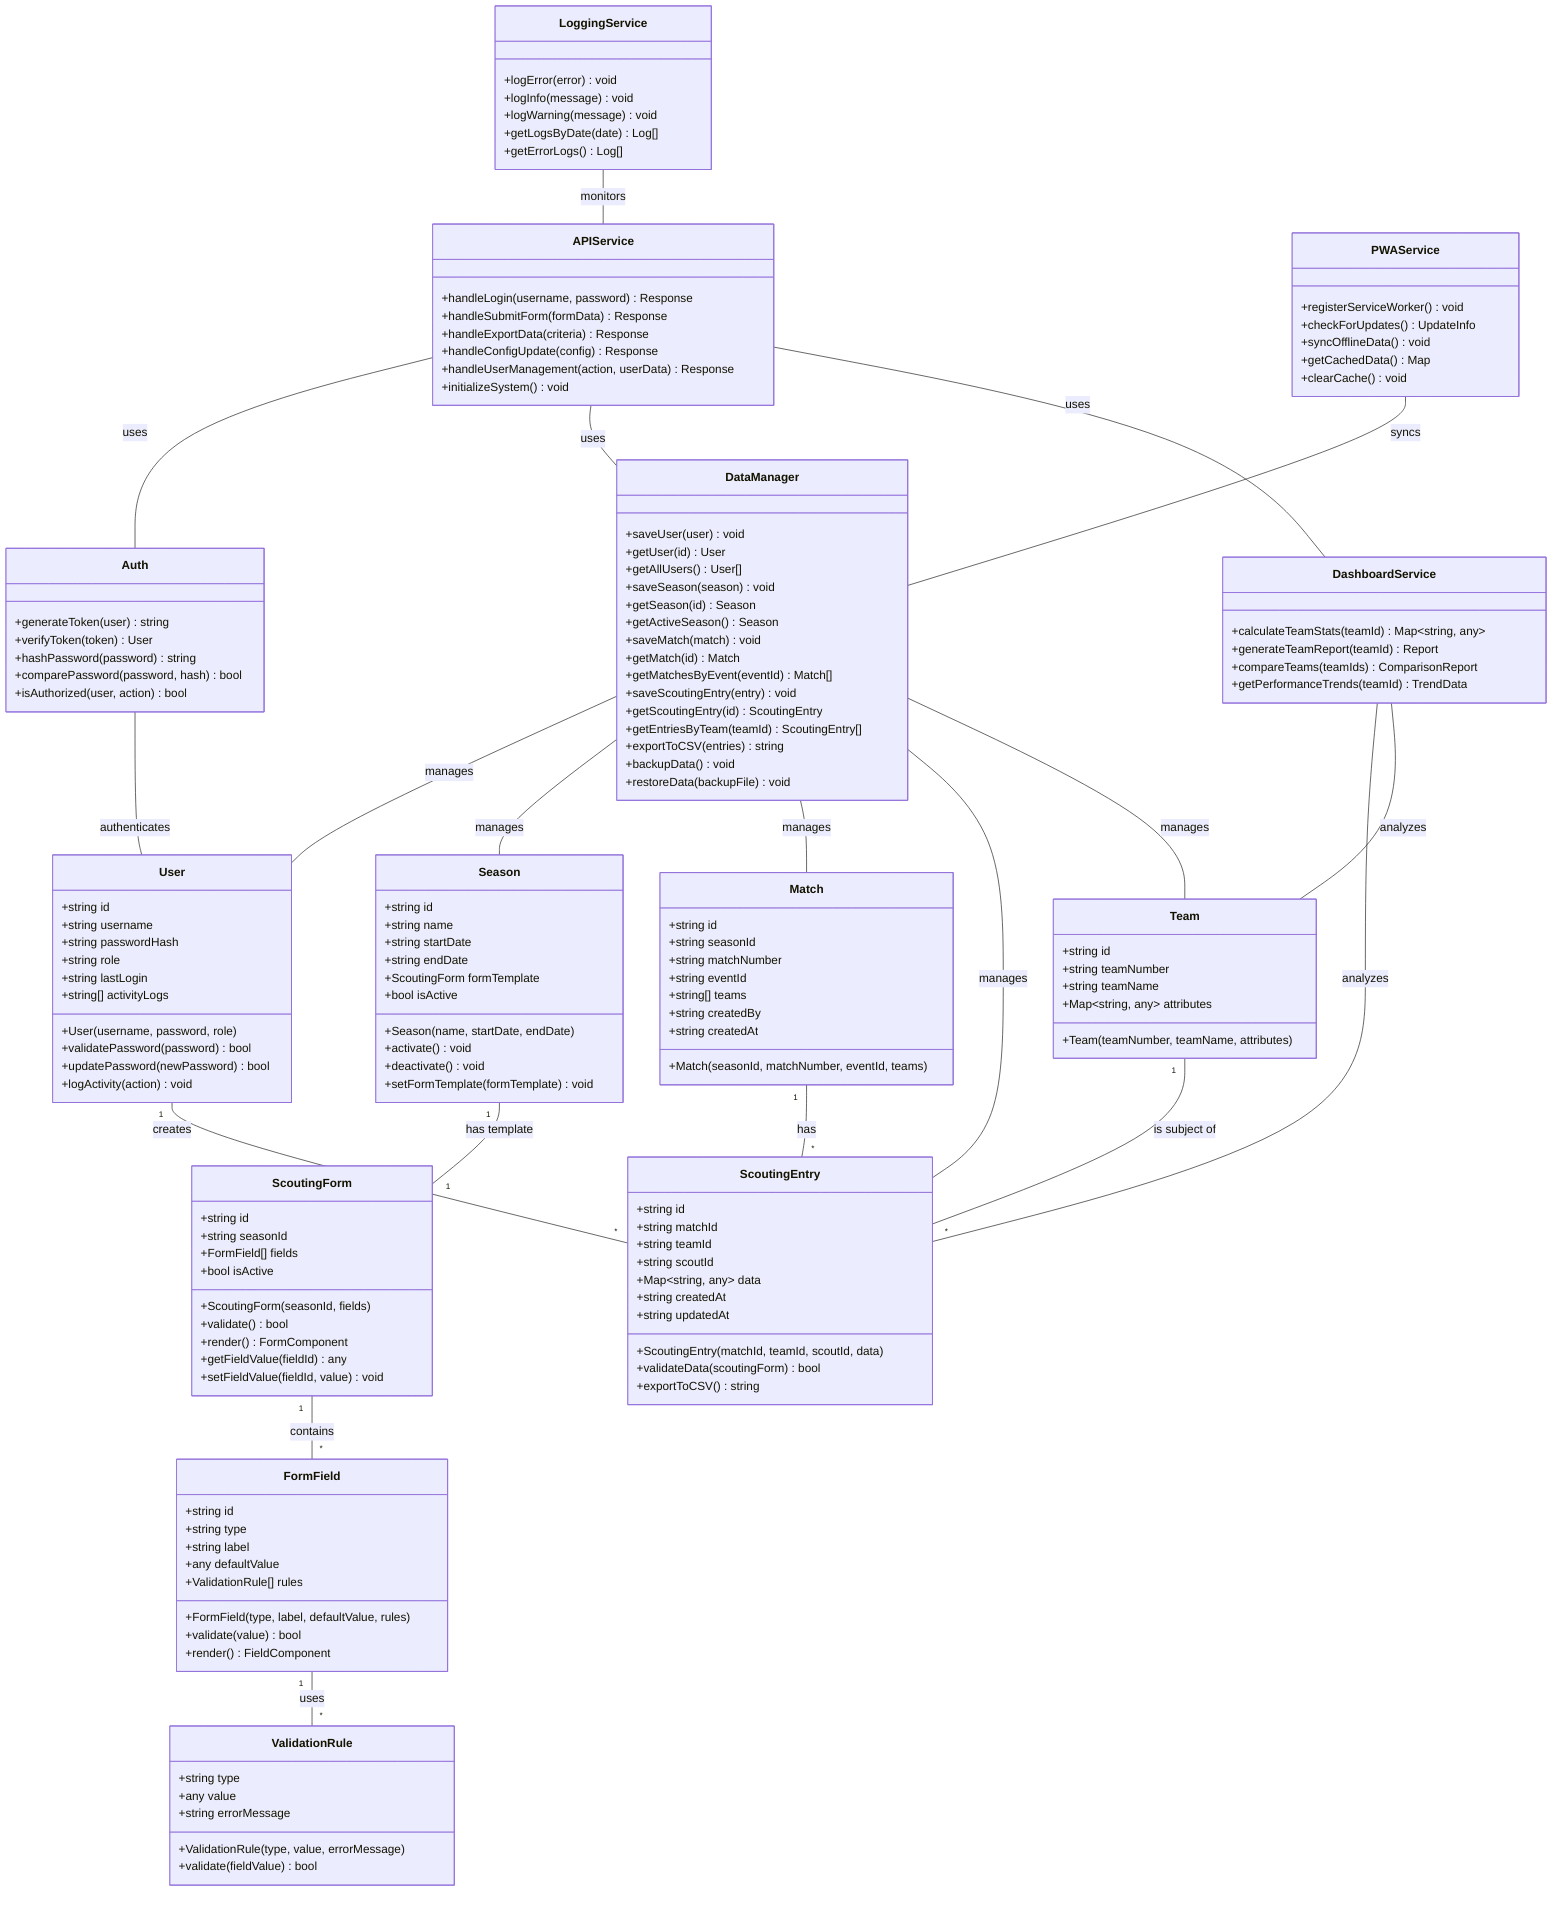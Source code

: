 classDiagram
    class User {
        +string id
        +string username
        +string passwordHash
        +string role
        +string lastLogin
        +string[] activityLogs
        +User(username, password, role)
        +validatePassword(password) bool
        +updatePassword(newPassword) bool
        +logActivity(action) void
    }
    
    class Auth {
        +generateToken(user) string
        +verifyToken(token) User
        +hashPassword(password) string
        +comparePassword(password, hash) bool
        +isAuthorized(user, action) bool
    }
    
    class ScoutingForm {
        +string id
        +string seasonId
        +FormField[] fields
        +bool isActive
        +ScoutingForm(seasonId, fields)
        +validate() bool
        +render() FormComponent
        +getFieldValue(fieldId) any
        +setFieldValue(fieldId, value) void
    }
    
    class FormField {
        +string id
        +string type
        +string label
        +any defaultValue
        +ValidationRule[] rules
        +FormField(type, label, defaultValue, rules)
        +validate(value) bool
        +render() FieldComponent
    }
    
    class ValidationRule {
        +string type
        +any value
        +string errorMessage
        +ValidationRule(type, value, errorMessage)
        +validate(fieldValue) bool
    }
    
    class Season {
        +string id
        +string name
        +string startDate
        +string endDate
        +ScoutingForm formTemplate
        +bool isActive
        +Season(name, startDate, endDate)
        +activate() void
        +deactivate() void
        +setFormTemplate(formTemplate) void
    }
    
    class Match {
        +string id
        +string seasonId
        +string matchNumber
        +string eventId
        +string[] teams
        +string createdBy
        +string createdAt
        +Match(seasonId, matchNumber, eventId, teams)
    }
    
    class ScoutingEntry {
        +string id
        +string matchId
        +string teamId
        +string scoutId
        +Map~string, any~ data
        +string createdAt
        +string updatedAt
        +ScoutingEntry(matchId, teamId, scoutId, data)
        +validateData(scoutingForm) bool
        +exportToCSV() string
    }
    
    class Team {
        +string id
        +string teamNumber
        +string teamName
        +Map~string, any~ attributes
        +Team(teamNumber, teamName, attributes)
    }
    
    class DataManager {
        +saveUser(user) void
        +getUser(id) User
        +getAllUsers() User[]
        +saveSeason(season) void
        +getSeason(id) Season
        +getActiveSeason() Season
        +saveMatch(match) void
        +getMatch(id) Match
        +getMatchesByEvent(eventId) Match[]
        +saveScoutingEntry(entry) void
        +getScoutingEntry(id) ScoutingEntry
        +getEntriesByTeam(teamId) ScoutingEntry[]
        +exportToCSV(entries) string
        +backupData() void
        +restoreData(backupFile) void
    }
    
    class DashboardService {
        +calculateTeamStats(teamId) Map~string, any~
        +generateTeamReport(teamId) Report
        +compareTeams(teamIds) ComparisonReport
        +getPerformanceTrends(teamId) TrendData
    }
    
    class APIService {
        +handleLogin(username, password) Response
        +handleSubmitForm(formData) Response
        +handleExportData(criteria) Response
        +handleConfigUpdate(config) Response
        +handleUserManagement(action, userData) Response
        +initializeSystem() void
    }
    
    class PWAService {
        +registerServiceWorker() void
        +checkForUpdates() UpdateInfo
        +syncOfflineData() void
        +getCachedData() Map
        +clearCache() void
    }
    
    class LoggingService {
        +logError(error) void
        +logInfo(message) void
        +logWarning(message) void
        +getLogsByDate(date) Log[]
        +getErrorLogs() Log[]
    }
    
    User "1" -- "*" ScoutingEntry : creates
    ScoutingForm "1" -- "*" FormField : contains
    FormField "1" -- "*" ValidationRule : uses
    Season "1" -- "1" ScoutingForm : has template
    Match "1" -- "*" ScoutingEntry : has
    Team "1" -- "*" ScoutingEntry : is subject of
    DataManager -- User : manages
    DataManager -- Season : manages
    DataManager -- Match : manages
    DataManager -- ScoutingEntry : manages
    DataManager -- Team : manages
    Auth -- User : authenticates
    DashboardService -- ScoutingEntry : analyzes
    DashboardService -- Team : analyzes
    APIService -- Auth : uses
    APIService -- DataManager : uses
    APIService -- DashboardService : uses
    PWAService -- DataManager : syncs
    LoggingService -- APIService : monitors